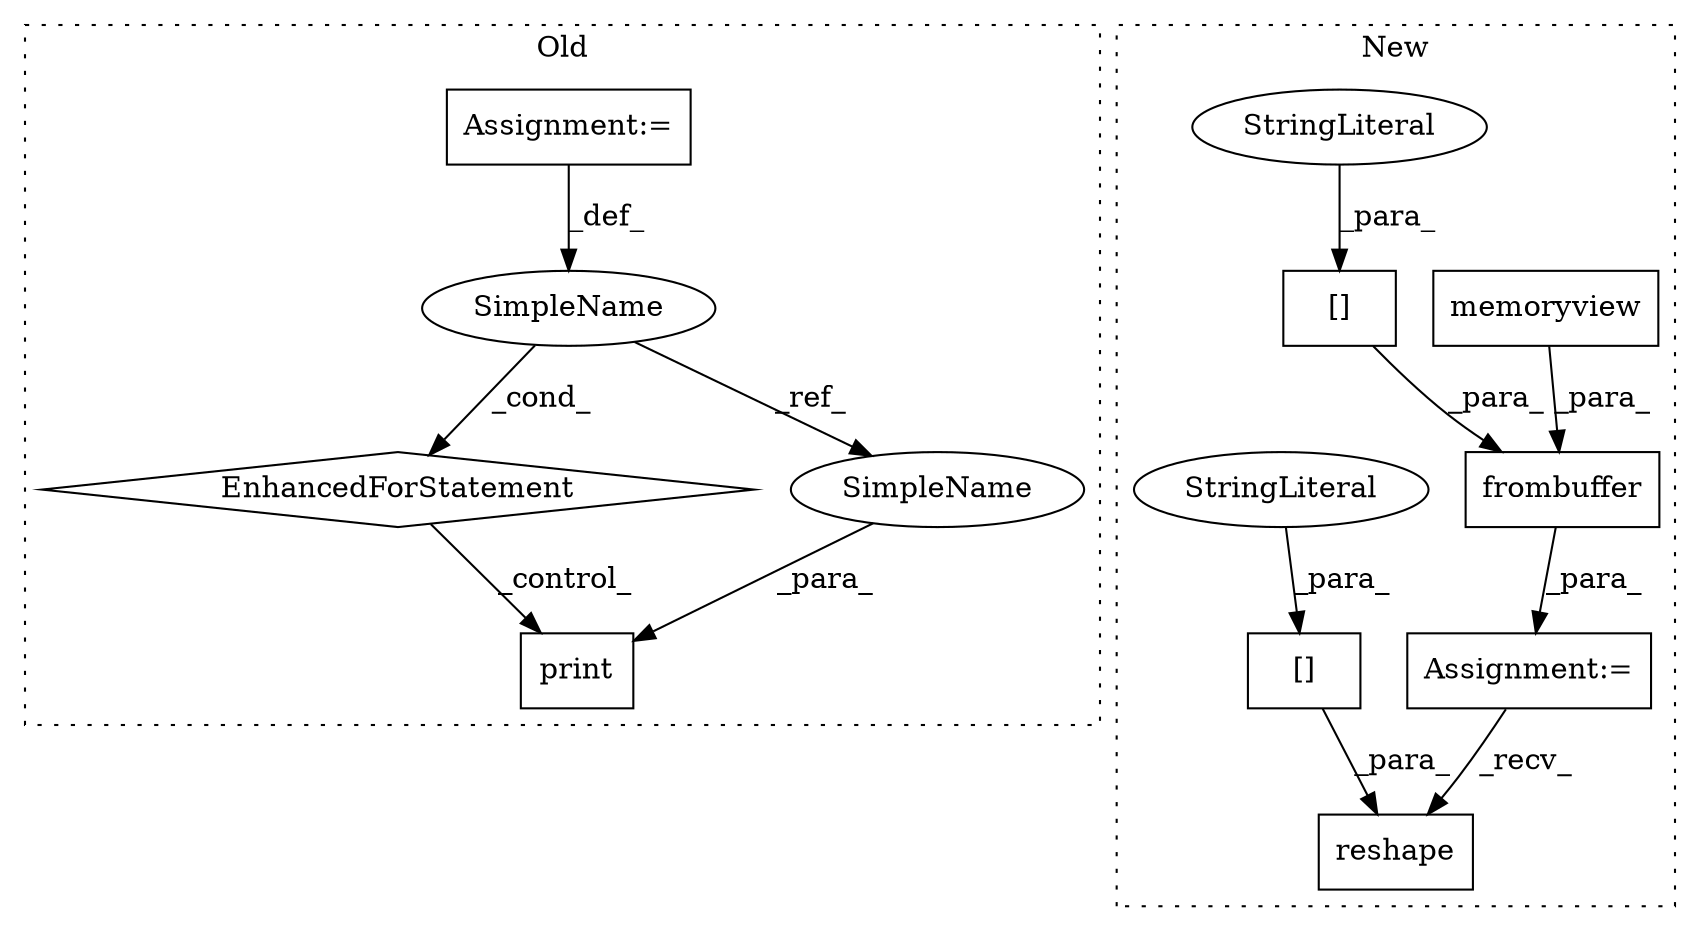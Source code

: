 digraph G {
subgraph cluster0 {
1 [label="print" a="32" s="4705,4712" l="6,1" shape="box"];
3 [label="EnhancedForStatement" a="70" s="4624,4693" l="57,2" shape="diamond"];
4 [label="SimpleName" a="42" s="4685" l="1" shape="ellipse"];
9 [label="Assignment:=" a="7" s="4624,4693" l="57,2" shape="box"];
13 [label="SimpleName" a="42" s="4711" l="1" shape="ellipse"];
label = "Old";
style="dotted";
}
subgraph cluster1 {
2 [label="memoryview" a="32" s="4925,4943" l="11,1" shape="box"];
5 [label="frombuffer" a="32" s="4914,4962" l="11,1" shape="box"];
6 [label="[]" a="2" s="4945,4961" l="9,1" shape="box"];
7 [label="reshape" a="32" s="4975,5000" l="8,1" shape="box"];
8 [label="[]" a="2" s="4983,4999" l="9,1" shape="box"];
10 [label="StringLiteral" a="45" s="4954" l="7" shape="ellipse"];
11 [label="StringLiteral" a="45" s="4992" l="7" shape="ellipse"];
12 [label="Assignment:=" a="7" s="4907" l="1" shape="box"];
label = "New";
style="dotted";
}
2 -> 5 [label="_para_"];
3 -> 1 [label="_control_"];
4 -> 3 [label="_cond_"];
4 -> 13 [label="_ref_"];
5 -> 12 [label="_para_"];
6 -> 5 [label="_para_"];
8 -> 7 [label="_para_"];
9 -> 4 [label="_def_"];
10 -> 6 [label="_para_"];
11 -> 8 [label="_para_"];
12 -> 7 [label="_recv_"];
13 -> 1 [label="_para_"];
}